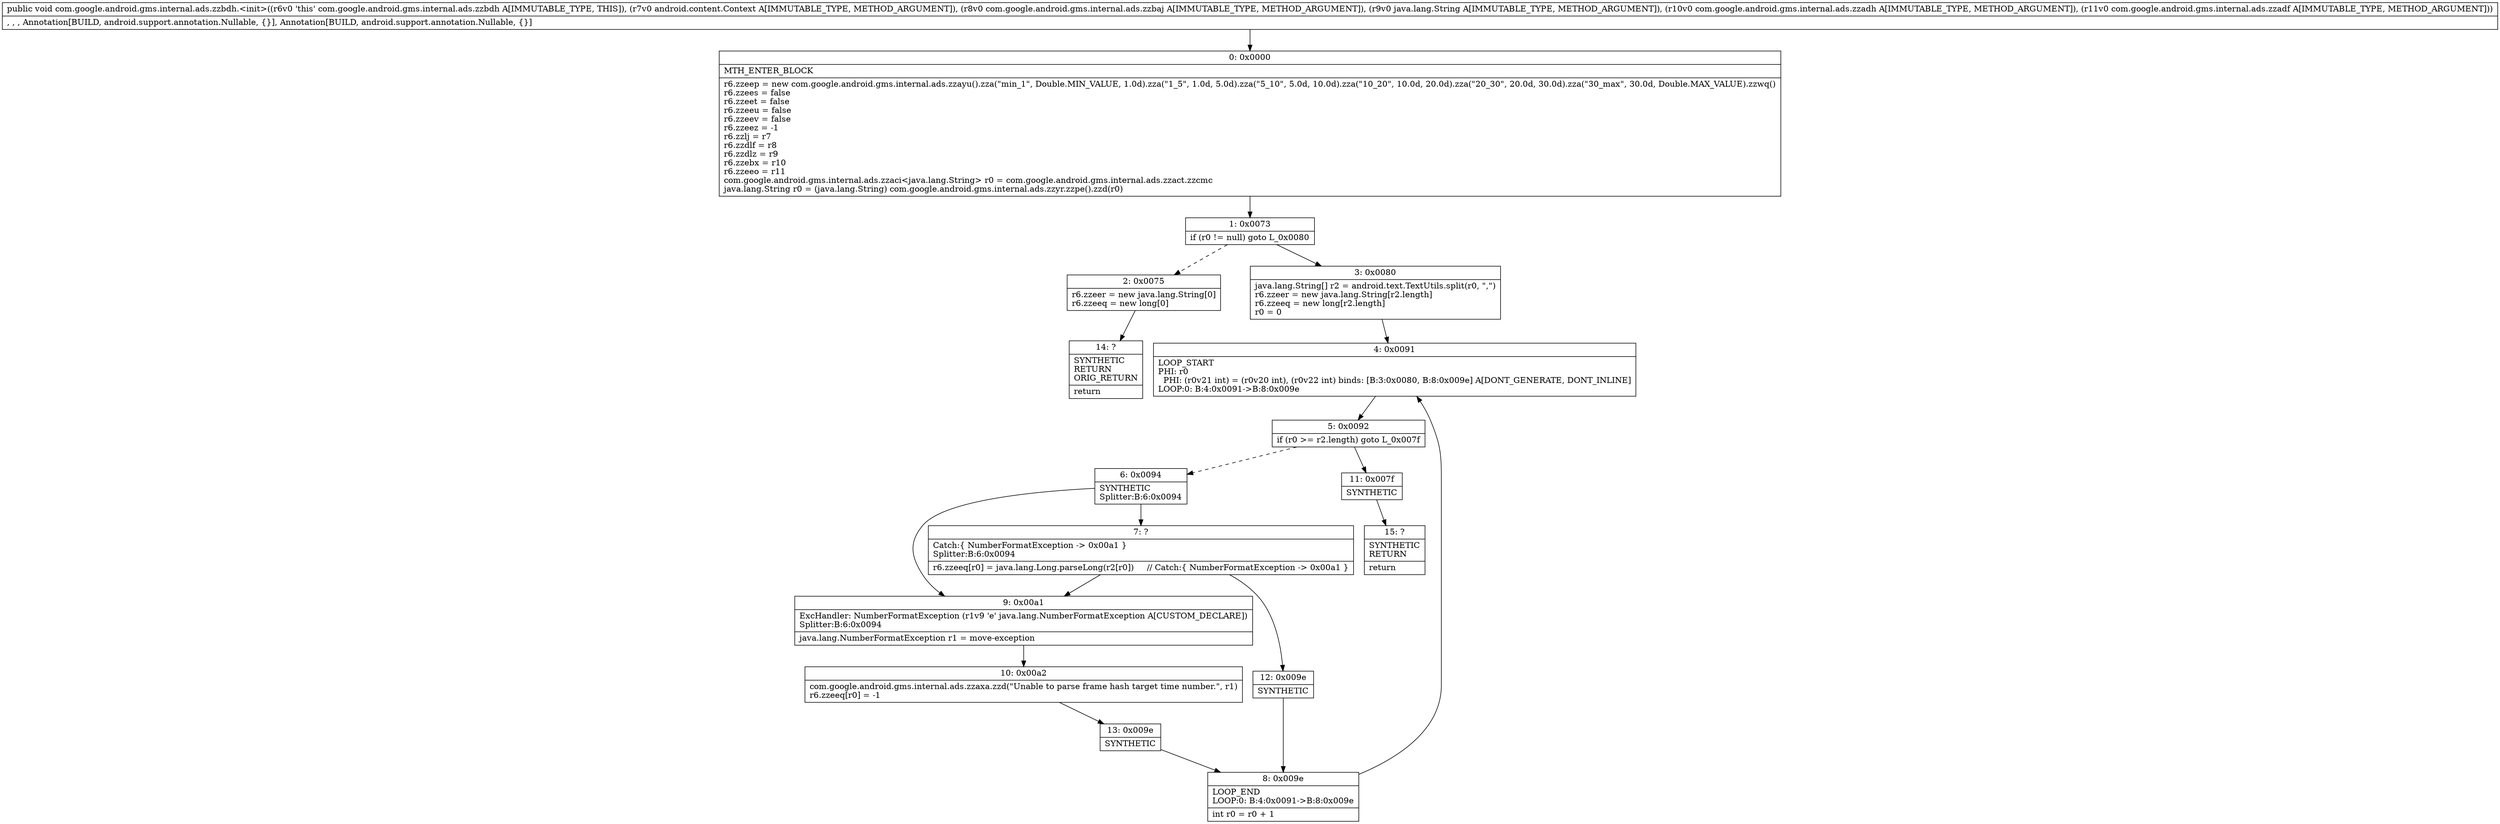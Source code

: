 digraph "CFG forcom.google.android.gms.internal.ads.zzbdh.\<init\>(Landroid\/content\/Context;Lcom\/google\/android\/gms\/internal\/ads\/zzbaj;Ljava\/lang\/String;Lcom\/google\/android\/gms\/internal\/ads\/zzadh;Lcom\/google\/android\/gms\/internal\/ads\/zzadf;)V" {
Node_0 [shape=record,label="{0\:\ 0x0000|MTH_ENTER_BLOCK\l|r6.zzeep = new com.google.android.gms.internal.ads.zzayu().zza(\"min_1\", Double.MIN_VALUE, 1.0d).zza(\"1_5\", 1.0d, 5.0d).zza(\"5_10\", 5.0d, 10.0d).zza(\"10_20\", 10.0d, 20.0d).zza(\"20_30\", 20.0d, 30.0d).zza(\"30_max\", 30.0d, Double.MAX_VALUE).zzwq()\lr6.zzees = false\lr6.zzeet = false\lr6.zzeeu = false\lr6.zzeev = false\lr6.zzeez = \-1\lr6.zzlj = r7\lr6.zzdlf = r8\lr6.zzdlz = r9\lr6.zzebx = r10\lr6.zzeeo = r11\lcom.google.android.gms.internal.ads.zzaci\<java.lang.String\> r0 = com.google.android.gms.internal.ads.zzact.zzcmc\ljava.lang.String r0 = (java.lang.String) com.google.android.gms.internal.ads.zzyr.zzpe().zzd(r0)\l}"];
Node_1 [shape=record,label="{1\:\ 0x0073|if (r0 != null) goto L_0x0080\l}"];
Node_2 [shape=record,label="{2\:\ 0x0075|r6.zzeer = new java.lang.String[0]\lr6.zzeeq = new long[0]\l}"];
Node_3 [shape=record,label="{3\:\ 0x0080|java.lang.String[] r2 = android.text.TextUtils.split(r0, \",\")\lr6.zzeer = new java.lang.String[r2.length]\lr6.zzeeq = new long[r2.length]\lr0 = 0\l}"];
Node_4 [shape=record,label="{4\:\ 0x0091|LOOP_START\lPHI: r0 \l  PHI: (r0v21 int) = (r0v20 int), (r0v22 int) binds: [B:3:0x0080, B:8:0x009e] A[DONT_GENERATE, DONT_INLINE]\lLOOP:0: B:4:0x0091\-\>B:8:0x009e\l}"];
Node_5 [shape=record,label="{5\:\ 0x0092|if (r0 \>= r2.length) goto L_0x007f\l}"];
Node_6 [shape=record,label="{6\:\ 0x0094|SYNTHETIC\lSplitter:B:6:0x0094\l}"];
Node_7 [shape=record,label="{7\:\ ?|Catch:\{ NumberFormatException \-\> 0x00a1 \}\lSplitter:B:6:0x0094\l|r6.zzeeq[r0] = java.lang.Long.parseLong(r2[r0])     \/\/ Catch:\{ NumberFormatException \-\> 0x00a1 \}\l}"];
Node_8 [shape=record,label="{8\:\ 0x009e|LOOP_END\lLOOP:0: B:4:0x0091\-\>B:8:0x009e\l|int r0 = r0 + 1\l}"];
Node_9 [shape=record,label="{9\:\ 0x00a1|ExcHandler: NumberFormatException (r1v9 'e' java.lang.NumberFormatException A[CUSTOM_DECLARE])\lSplitter:B:6:0x0094\l|java.lang.NumberFormatException r1 = move\-exception\l}"];
Node_10 [shape=record,label="{10\:\ 0x00a2|com.google.android.gms.internal.ads.zzaxa.zzd(\"Unable to parse frame hash target time number.\", r1)\lr6.zzeeq[r0] = \-1\l}"];
Node_11 [shape=record,label="{11\:\ 0x007f|SYNTHETIC\l}"];
Node_12 [shape=record,label="{12\:\ 0x009e|SYNTHETIC\l}"];
Node_13 [shape=record,label="{13\:\ 0x009e|SYNTHETIC\l}"];
Node_14 [shape=record,label="{14\:\ ?|SYNTHETIC\lRETURN\lORIG_RETURN\l|return\l}"];
Node_15 [shape=record,label="{15\:\ ?|SYNTHETIC\lRETURN\l|return\l}"];
MethodNode[shape=record,label="{public void com.google.android.gms.internal.ads.zzbdh.\<init\>((r6v0 'this' com.google.android.gms.internal.ads.zzbdh A[IMMUTABLE_TYPE, THIS]), (r7v0 android.content.Context A[IMMUTABLE_TYPE, METHOD_ARGUMENT]), (r8v0 com.google.android.gms.internal.ads.zzbaj A[IMMUTABLE_TYPE, METHOD_ARGUMENT]), (r9v0 java.lang.String A[IMMUTABLE_TYPE, METHOD_ARGUMENT]), (r10v0 com.google.android.gms.internal.ads.zzadh A[IMMUTABLE_TYPE, METHOD_ARGUMENT]), (r11v0 com.google.android.gms.internal.ads.zzadf A[IMMUTABLE_TYPE, METHOD_ARGUMENT]))  | , , , Annotation[BUILD, android.support.annotation.Nullable, \{\}], Annotation[BUILD, android.support.annotation.Nullable, \{\}]\l}"];
MethodNode -> Node_0;
Node_0 -> Node_1;
Node_1 -> Node_2[style=dashed];
Node_1 -> Node_3;
Node_2 -> Node_14;
Node_3 -> Node_4;
Node_4 -> Node_5;
Node_5 -> Node_6[style=dashed];
Node_5 -> Node_11;
Node_6 -> Node_7;
Node_6 -> Node_9;
Node_7 -> Node_9;
Node_7 -> Node_12;
Node_8 -> Node_4;
Node_9 -> Node_10;
Node_10 -> Node_13;
Node_11 -> Node_15;
Node_12 -> Node_8;
Node_13 -> Node_8;
}

